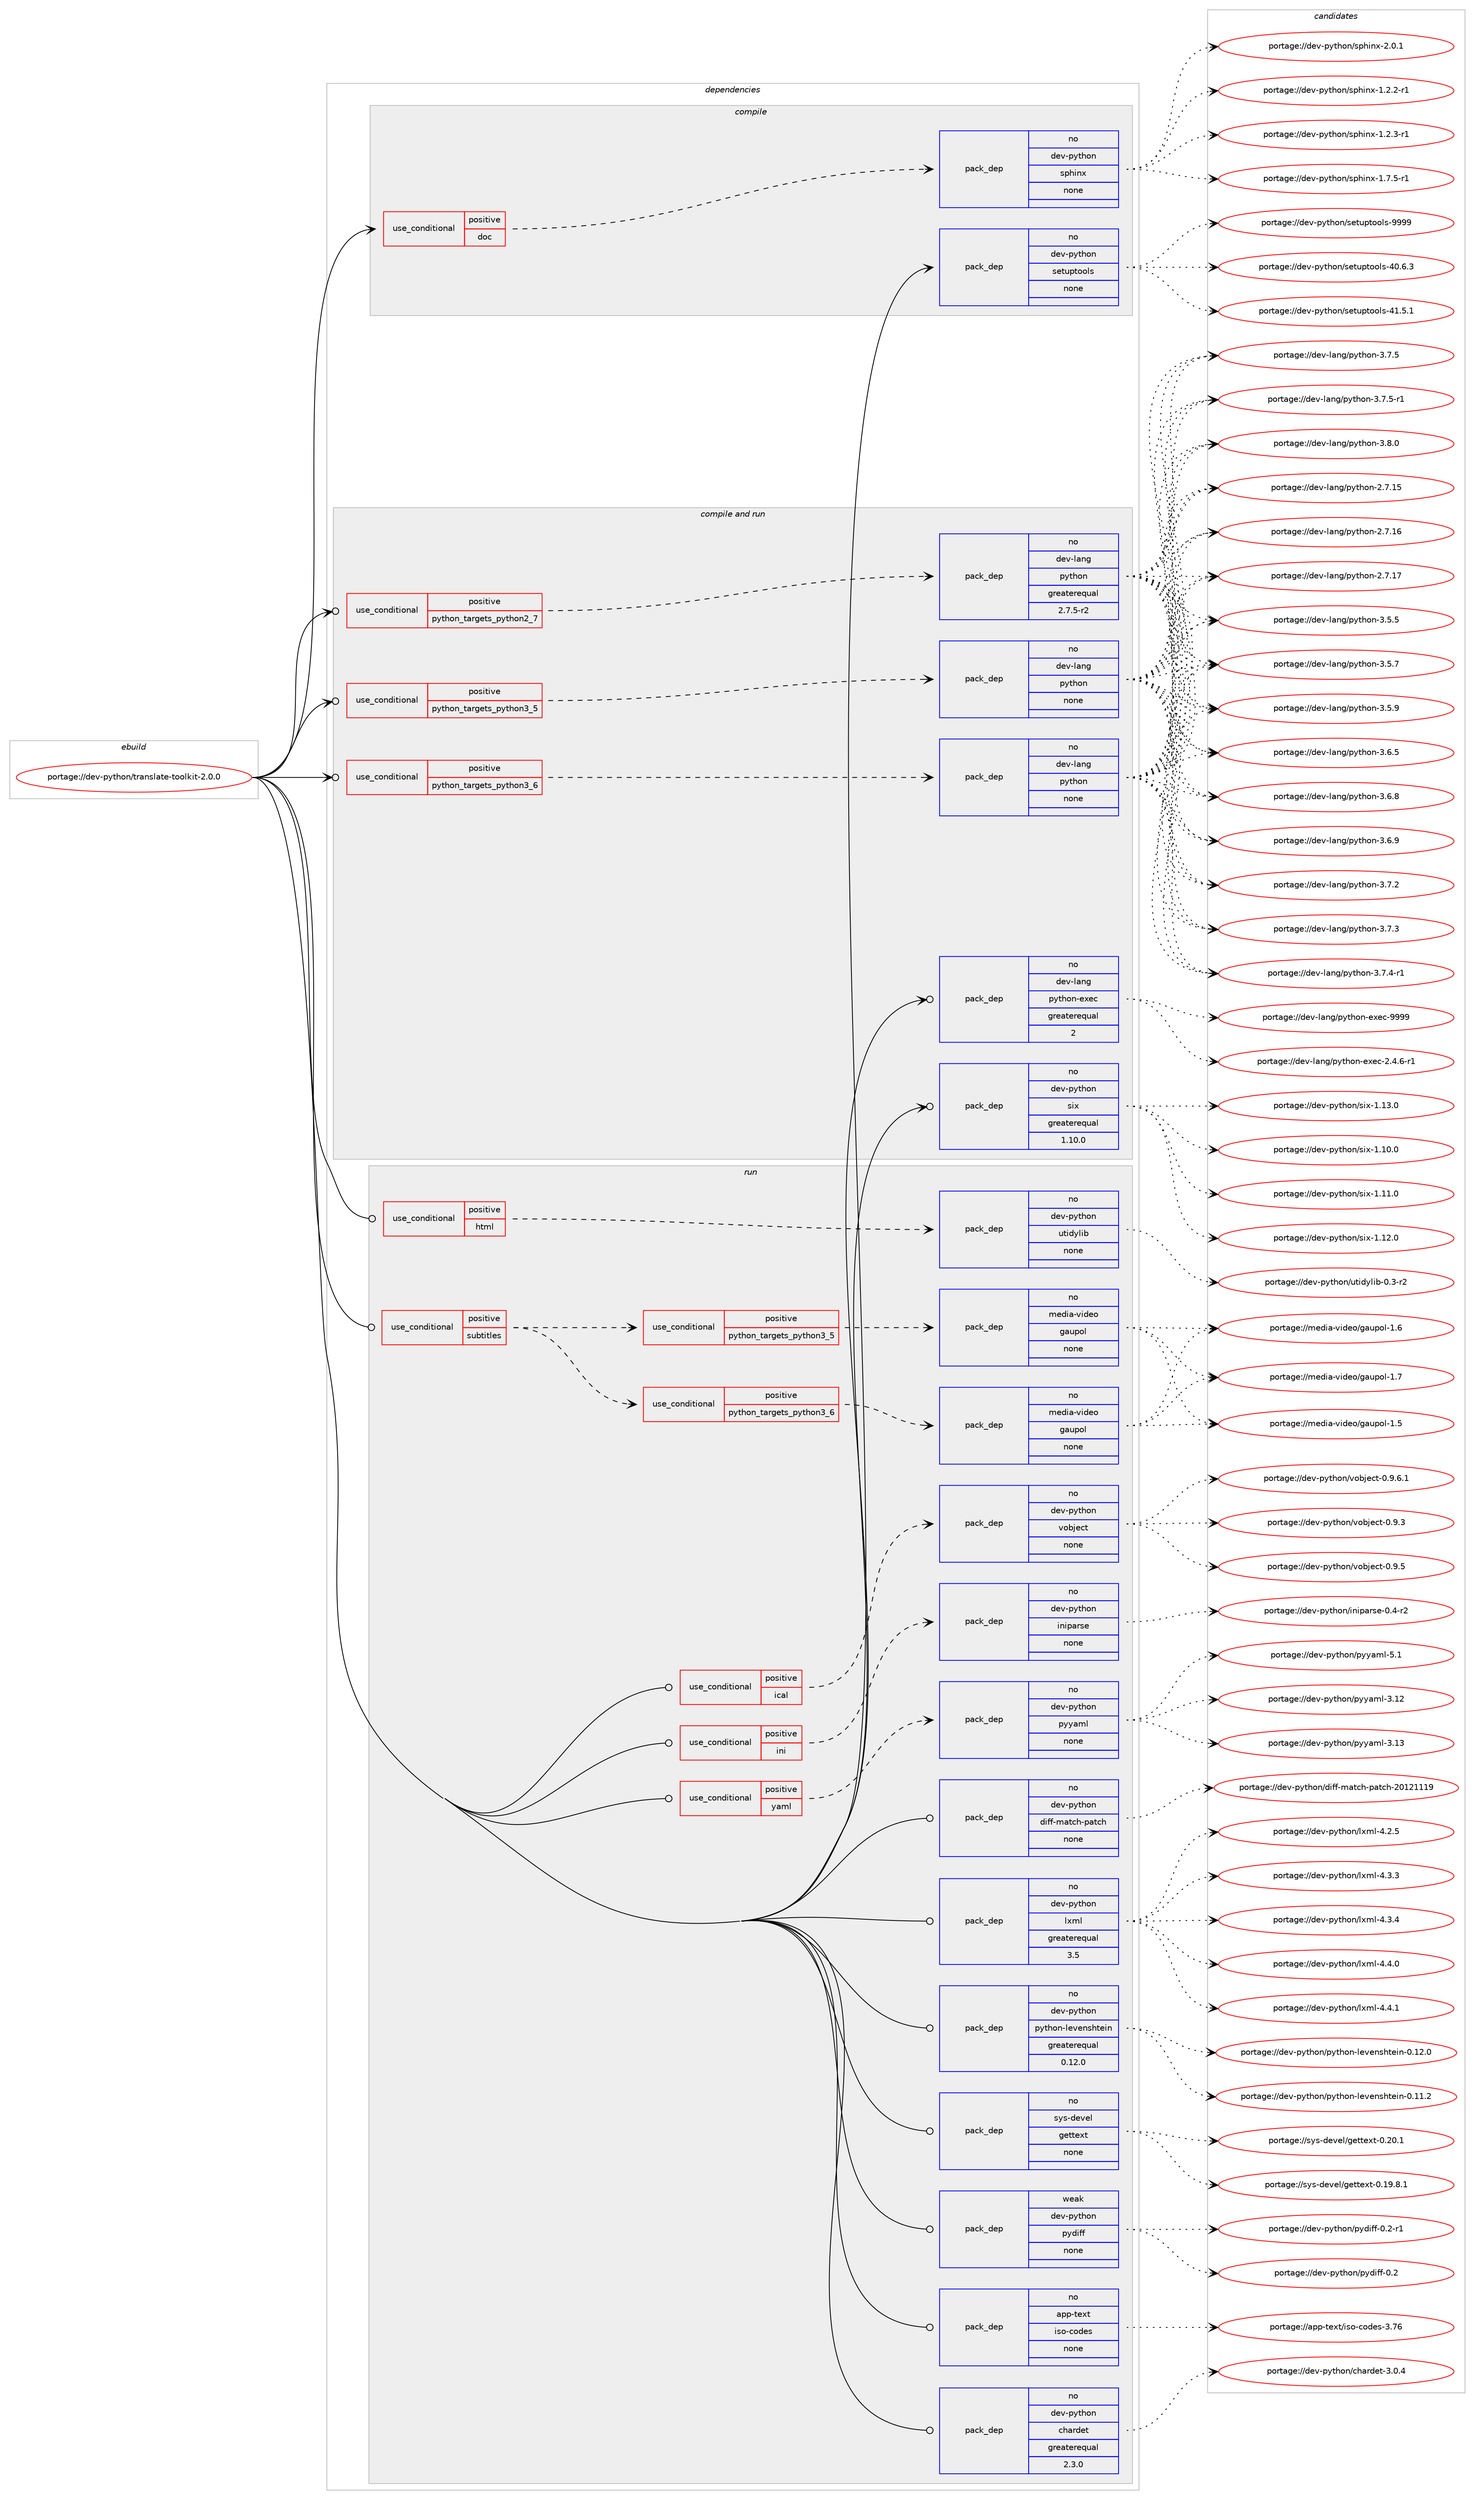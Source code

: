 digraph prolog {

# *************
# Graph options
# *************

newrank=true;
concentrate=true;
compound=true;
graph [rankdir=LR,fontname=Helvetica,fontsize=10,ranksep=1.5];#, ranksep=2.5, nodesep=0.2];
edge  [arrowhead=vee];
node  [fontname=Helvetica,fontsize=10];

# **********
# The ebuild
# **********

subgraph cluster_leftcol {
color=gray;
label=<<i>ebuild</i>>;
id [label="portage://dev-python/translate-toolkit-2.0.0", color=red, width=4, href="../dev-python/translate-toolkit-2.0.0.svg"];
}

# ****************
# The dependencies
# ****************

subgraph cluster_midcol {
color=gray;
label=<<i>dependencies</i>>;
subgraph cluster_compile {
fillcolor="#eeeeee";
style=filled;
label=<<i>compile</i>>;
subgraph cond39924 {
dependency176188 [label=<<TABLE BORDER="0" CELLBORDER="1" CELLSPACING="0" CELLPADDING="4"><TR><TD ROWSPAN="3" CELLPADDING="10">use_conditional</TD></TR><TR><TD>positive</TD></TR><TR><TD>doc</TD></TR></TABLE>>, shape=none, color=red];
subgraph pack132858 {
dependency176189 [label=<<TABLE BORDER="0" CELLBORDER="1" CELLSPACING="0" CELLPADDING="4" WIDTH="220"><TR><TD ROWSPAN="6" CELLPADDING="30">pack_dep</TD></TR><TR><TD WIDTH="110">no</TD></TR><TR><TD>dev-python</TD></TR><TR><TD>sphinx</TD></TR><TR><TD>none</TD></TR><TR><TD></TD></TR></TABLE>>, shape=none, color=blue];
}
dependency176188:e -> dependency176189:w [weight=20,style="dashed",arrowhead="vee"];
}
id:e -> dependency176188:w [weight=20,style="solid",arrowhead="vee"];
subgraph pack132859 {
dependency176190 [label=<<TABLE BORDER="0" CELLBORDER="1" CELLSPACING="0" CELLPADDING="4" WIDTH="220"><TR><TD ROWSPAN="6" CELLPADDING="30">pack_dep</TD></TR><TR><TD WIDTH="110">no</TD></TR><TR><TD>dev-python</TD></TR><TR><TD>setuptools</TD></TR><TR><TD>none</TD></TR><TR><TD></TD></TR></TABLE>>, shape=none, color=blue];
}
id:e -> dependency176190:w [weight=20,style="solid",arrowhead="vee"];
}
subgraph cluster_compileandrun {
fillcolor="#eeeeee";
style=filled;
label=<<i>compile and run</i>>;
subgraph cond39925 {
dependency176191 [label=<<TABLE BORDER="0" CELLBORDER="1" CELLSPACING="0" CELLPADDING="4"><TR><TD ROWSPAN="3" CELLPADDING="10">use_conditional</TD></TR><TR><TD>positive</TD></TR><TR><TD>python_targets_python2_7</TD></TR></TABLE>>, shape=none, color=red];
subgraph pack132860 {
dependency176192 [label=<<TABLE BORDER="0" CELLBORDER="1" CELLSPACING="0" CELLPADDING="4" WIDTH="220"><TR><TD ROWSPAN="6" CELLPADDING="30">pack_dep</TD></TR><TR><TD WIDTH="110">no</TD></TR><TR><TD>dev-lang</TD></TR><TR><TD>python</TD></TR><TR><TD>greaterequal</TD></TR><TR><TD>2.7.5-r2</TD></TR></TABLE>>, shape=none, color=blue];
}
dependency176191:e -> dependency176192:w [weight=20,style="dashed",arrowhead="vee"];
}
id:e -> dependency176191:w [weight=20,style="solid",arrowhead="odotvee"];
subgraph cond39926 {
dependency176193 [label=<<TABLE BORDER="0" CELLBORDER="1" CELLSPACING="0" CELLPADDING="4"><TR><TD ROWSPAN="3" CELLPADDING="10">use_conditional</TD></TR><TR><TD>positive</TD></TR><TR><TD>python_targets_python3_5</TD></TR></TABLE>>, shape=none, color=red];
subgraph pack132861 {
dependency176194 [label=<<TABLE BORDER="0" CELLBORDER="1" CELLSPACING="0" CELLPADDING="4" WIDTH="220"><TR><TD ROWSPAN="6" CELLPADDING="30">pack_dep</TD></TR><TR><TD WIDTH="110">no</TD></TR><TR><TD>dev-lang</TD></TR><TR><TD>python</TD></TR><TR><TD>none</TD></TR><TR><TD></TD></TR></TABLE>>, shape=none, color=blue];
}
dependency176193:e -> dependency176194:w [weight=20,style="dashed",arrowhead="vee"];
}
id:e -> dependency176193:w [weight=20,style="solid",arrowhead="odotvee"];
subgraph cond39927 {
dependency176195 [label=<<TABLE BORDER="0" CELLBORDER="1" CELLSPACING="0" CELLPADDING="4"><TR><TD ROWSPAN="3" CELLPADDING="10">use_conditional</TD></TR><TR><TD>positive</TD></TR><TR><TD>python_targets_python3_6</TD></TR></TABLE>>, shape=none, color=red];
subgraph pack132862 {
dependency176196 [label=<<TABLE BORDER="0" CELLBORDER="1" CELLSPACING="0" CELLPADDING="4" WIDTH="220"><TR><TD ROWSPAN="6" CELLPADDING="30">pack_dep</TD></TR><TR><TD WIDTH="110">no</TD></TR><TR><TD>dev-lang</TD></TR><TR><TD>python</TD></TR><TR><TD>none</TD></TR><TR><TD></TD></TR></TABLE>>, shape=none, color=blue];
}
dependency176195:e -> dependency176196:w [weight=20,style="dashed",arrowhead="vee"];
}
id:e -> dependency176195:w [weight=20,style="solid",arrowhead="odotvee"];
subgraph pack132863 {
dependency176197 [label=<<TABLE BORDER="0" CELLBORDER="1" CELLSPACING="0" CELLPADDING="4" WIDTH="220"><TR><TD ROWSPAN="6" CELLPADDING="30">pack_dep</TD></TR><TR><TD WIDTH="110">no</TD></TR><TR><TD>dev-lang</TD></TR><TR><TD>python-exec</TD></TR><TR><TD>greaterequal</TD></TR><TR><TD>2</TD></TR></TABLE>>, shape=none, color=blue];
}
id:e -> dependency176197:w [weight=20,style="solid",arrowhead="odotvee"];
subgraph pack132864 {
dependency176198 [label=<<TABLE BORDER="0" CELLBORDER="1" CELLSPACING="0" CELLPADDING="4" WIDTH="220"><TR><TD ROWSPAN="6" CELLPADDING="30">pack_dep</TD></TR><TR><TD WIDTH="110">no</TD></TR><TR><TD>dev-python</TD></TR><TR><TD>six</TD></TR><TR><TD>greaterequal</TD></TR><TR><TD>1.10.0</TD></TR></TABLE>>, shape=none, color=blue];
}
id:e -> dependency176198:w [weight=20,style="solid",arrowhead="odotvee"];
}
subgraph cluster_run {
fillcolor="#eeeeee";
style=filled;
label=<<i>run</i>>;
subgraph cond39928 {
dependency176199 [label=<<TABLE BORDER="0" CELLBORDER="1" CELLSPACING="0" CELLPADDING="4"><TR><TD ROWSPAN="3" CELLPADDING="10">use_conditional</TD></TR><TR><TD>positive</TD></TR><TR><TD>html</TD></TR></TABLE>>, shape=none, color=red];
subgraph pack132865 {
dependency176200 [label=<<TABLE BORDER="0" CELLBORDER="1" CELLSPACING="0" CELLPADDING="4" WIDTH="220"><TR><TD ROWSPAN="6" CELLPADDING="30">pack_dep</TD></TR><TR><TD WIDTH="110">no</TD></TR><TR><TD>dev-python</TD></TR><TR><TD>utidylib</TD></TR><TR><TD>none</TD></TR><TR><TD></TD></TR></TABLE>>, shape=none, color=blue];
}
dependency176199:e -> dependency176200:w [weight=20,style="dashed",arrowhead="vee"];
}
id:e -> dependency176199:w [weight=20,style="solid",arrowhead="odot"];
subgraph cond39929 {
dependency176201 [label=<<TABLE BORDER="0" CELLBORDER="1" CELLSPACING="0" CELLPADDING="4"><TR><TD ROWSPAN="3" CELLPADDING="10">use_conditional</TD></TR><TR><TD>positive</TD></TR><TR><TD>ical</TD></TR></TABLE>>, shape=none, color=red];
subgraph pack132866 {
dependency176202 [label=<<TABLE BORDER="0" CELLBORDER="1" CELLSPACING="0" CELLPADDING="4" WIDTH="220"><TR><TD ROWSPAN="6" CELLPADDING="30">pack_dep</TD></TR><TR><TD WIDTH="110">no</TD></TR><TR><TD>dev-python</TD></TR><TR><TD>vobject</TD></TR><TR><TD>none</TD></TR><TR><TD></TD></TR></TABLE>>, shape=none, color=blue];
}
dependency176201:e -> dependency176202:w [weight=20,style="dashed",arrowhead="vee"];
}
id:e -> dependency176201:w [weight=20,style="solid",arrowhead="odot"];
subgraph cond39930 {
dependency176203 [label=<<TABLE BORDER="0" CELLBORDER="1" CELLSPACING="0" CELLPADDING="4"><TR><TD ROWSPAN="3" CELLPADDING="10">use_conditional</TD></TR><TR><TD>positive</TD></TR><TR><TD>ini</TD></TR></TABLE>>, shape=none, color=red];
subgraph pack132867 {
dependency176204 [label=<<TABLE BORDER="0" CELLBORDER="1" CELLSPACING="0" CELLPADDING="4" WIDTH="220"><TR><TD ROWSPAN="6" CELLPADDING="30">pack_dep</TD></TR><TR><TD WIDTH="110">no</TD></TR><TR><TD>dev-python</TD></TR><TR><TD>iniparse</TD></TR><TR><TD>none</TD></TR><TR><TD></TD></TR></TABLE>>, shape=none, color=blue];
}
dependency176203:e -> dependency176204:w [weight=20,style="dashed",arrowhead="vee"];
}
id:e -> dependency176203:w [weight=20,style="solid",arrowhead="odot"];
subgraph cond39931 {
dependency176205 [label=<<TABLE BORDER="0" CELLBORDER="1" CELLSPACING="0" CELLPADDING="4"><TR><TD ROWSPAN="3" CELLPADDING="10">use_conditional</TD></TR><TR><TD>positive</TD></TR><TR><TD>subtitles</TD></TR></TABLE>>, shape=none, color=red];
subgraph cond39932 {
dependency176206 [label=<<TABLE BORDER="0" CELLBORDER="1" CELLSPACING="0" CELLPADDING="4"><TR><TD ROWSPAN="3" CELLPADDING="10">use_conditional</TD></TR><TR><TD>positive</TD></TR><TR><TD>python_targets_python3_5</TD></TR></TABLE>>, shape=none, color=red];
subgraph pack132868 {
dependency176207 [label=<<TABLE BORDER="0" CELLBORDER="1" CELLSPACING="0" CELLPADDING="4" WIDTH="220"><TR><TD ROWSPAN="6" CELLPADDING="30">pack_dep</TD></TR><TR><TD WIDTH="110">no</TD></TR><TR><TD>media-video</TD></TR><TR><TD>gaupol</TD></TR><TR><TD>none</TD></TR><TR><TD></TD></TR></TABLE>>, shape=none, color=blue];
}
dependency176206:e -> dependency176207:w [weight=20,style="dashed",arrowhead="vee"];
}
dependency176205:e -> dependency176206:w [weight=20,style="dashed",arrowhead="vee"];
subgraph cond39933 {
dependency176208 [label=<<TABLE BORDER="0" CELLBORDER="1" CELLSPACING="0" CELLPADDING="4"><TR><TD ROWSPAN="3" CELLPADDING="10">use_conditional</TD></TR><TR><TD>positive</TD></TR><TR><TD>python_targets_python3_6</TD></TR></TABLE>>, shape=none, color=red];
subgraph pack132869 {
dependency176209 [label=<<TABLE BORDER="0" CELLBORDER="1" CELLSPACING="0" CELLPADDING="4" WIDTH="220"><TR><TD ROWSPAN="6" CELLPADDING="30">pack_dep</TD></TR><TR><TD WIDTH="110">no</TD></TR><TR><TD>media-video</TD></TR><TR><TD>gaupol</TD></TR><TR><TD>none</TD></TR><TR><TD></TD></TR></TABLE>>, shape=none, color=blue];
}
dependency176208:e -> dependency176209:w [weight=20,style="dashed",arrowhead="vee"];
}
dependency176205:e -> dependency176208:w [weight=20,style="dashed",arrowhead="vee"];
}
id:e -> dependency176205:w [weight=20,style="solid",arrowhead="odot"];
subgraph cond39934 {
dependency176210 [label=<<TABLE BORDER="0" CELLBORDER="1" CELLSPACING="0" CELLPADDING="4"><TR><TD ROWSPAN="3" CELLPADDING="10">use_conditional</TD></TR><TR><TD>positive</TD></TR><TR><TD>yaml</TD></TR></TABLE>>, shape=none, color=red];
subgraph pack132870 {
dependency176211 [label=<<TABLE BORDER="0" CELLBORDER="1" CELLSPACING="0" CELLPADDING="4" WIDTH="220"><TR><TD ROWSPAN="6" CELLPADDING="30">pack_dep</TD></TR><TR><TD WIDTH="110">no</TD></TR><TR><TD>dev-python</TD></TR><TR><TD>pyyaml</TD></TR><TR><TD>none</TD></TR><TR><TD></TD></TR></TABLE>>, shape=none, color=blue];
}
dependency176210:e -> dependency176211:w [weight=20,style="dashed",arrowhead="vee"];
}
id:e -> dependency176210:w [weight=20,style="solid",arrowhead="odot"];
subgraph pack132871 {
dependency176212 [label=<<TABLE BORDER="0" CELLBORDER="1" CELLSPACING="0" CELLPADDING="4" WIDTH="220"><TR><TD ROWSPAN="6" CELLPADDING="30">pack_dep</TD></TR><TR><TD WIDTH="110">no</TD></TR><TR><TD>app-text</TD></TR><TR><TD>iso-codes</TD></TR><TR><TD>none</TD></TR><TR><TD></TD></TR></TABLE>>, shape=none, color=blue];
}
id:e -> dependency176212:w [weight=20,style="solid",arrowhead="odot"];
subgraph pack132872 {
dependency176213 [label=<<TABLE BORDER="0" CELLBORDER="1" CELLSPACING="0" CELLPADDING="4" WIDTH="220"><TR><TD ROWSPAN="6" CELLPADDING="30">pack_dep</TD></TR><TR><TD WIDTH="110">no</TD></TR><TR><TD>dev-python</TD></TR><TR><TD>chardet</TD></TR><TR><TD>greaterequal</TD></TR><TR><TD>2.3.0</TD></TR></TABLE>>, shape=none, color=blue];
}
id:e -> dependency176213:w [weight=20,style="solid",arrowhead="odot"];
subgraph pack132873 {
dependency176214 [label=<<TABLE BORDER="0" CELLBORDER="1" CELLSPACING="0" CELLPADDING="4" WIDTH="220"><TR><TD ROWSPAN="6" CELLPADDING="30">pack_dep</TD></TR><TR><TD WIDTH="110">no</TD></TR><TR><TD>dev-python</TD></TR><TR><TD>diff-match-patch</TD></TR><TR><TD>none</TD></TR><TR><TD></TD></TR></TABLE>>, shape=none, color=blue];
}
id:e -> dependency176214:w [weight=20,style="solid",arrowhead="odot"];
subgraph pack132874 {
dependency176215 [label=<<TABLE BORDER="0" CELLBORDER="1" CELLSPACING="0" CELLPADDING="4" WIDTH="220"><TR><TD ROWSPAN="6" CELLPADDING="30">pack_dep</TD></TR><TR><TD WIDTH="110">no</TD></TR><TR><TD>dev-python</TD></TR><TR><TD>lxml</TD></TR><TR><TD>greaterequal</TD></TR><TR><TD>3.5</TD></TR></TABLE>>, shape=none, color=blue];
}
id:e -> dependency176215:w [weight=20,style="solid",arrowhead="odot"];
subgraph pack132875 {
dependency176216 [label=<<TABLE BORDER="0" CELLBORDER="1" CELLSPACING="0" CELLPADDING="4" WIDTH="220"><TR><TD ROWSPAN="6" CELLPADDING="30">pack_dep</TD></TR><TR><TD WIDTH="110">no</TD></TR><TR><TD>dev-python</TD></TR><TR><TD>python-levenshtein</TD></TR><TR><TD>greaterequal</TD></TR><TR><TD>0.12.0</TD></TR></TABLE>>, shape=none, color=blue];
}
id:e -> dependency176216:w [weight=20,style="solid",arrowhead="odot"];
subgraph pack132876 {
dependency176217 [label=<<TABLE BORDER="0" CELLBORDER="1" CELLSPACING="0" CELLPADDING="4" WIDTH="220"><TR><TD ROWSPAN="6" CELLPADDING="30">pack_dep</TD></TR><TR><TD WIDTH="110">no</TD></TR><TR><TD>sys-devel</TD></TR><TR><TD>gettext</TD></TR><TR><TD>none</TD></TR><TR><TD></TD></TR></TABLE>>, shape=none, color=blue];
}
id:e -> dependency176217:w [weight=20,style="solid",arrowhead="odot"];
subgraph pack132877 {
dependency176218 [label=<<TABLE BORDER="0" CELLBORDER="1" CELLSPACING="0" CELLPADDING="4" WIDTH="220"><TR><TD ROWSPAN="6" CELLPADDING="30">pack_dep</TD></TR><TR><TD WIDTH="110">weak</TD></TR><TR><TD>dev-python</TD></TR><TR><TD>pydiff</TD></TR><TR><TD>none</TD></TR><TR><TD></TD></TR></TABLE>>, shape=none, color=blue];
}
id:e -> dependency176218:w [weight=20,style="solid",arrowhead="odot"];
}
}

# **************
# The candidates
# **************

subgraph cluster_choices {
rank=same;
color=gray;
label=<<i>candidates</i>>;

subgraph choice132858 {
color=black;
nodesep=1;
choiceportage10010111845112121116104111110471151121041051101204549465046504511449 [label="portage://dev-python/sphinx-1.2.2-r1", color=red, width=4,href="../dev-python/sphinx-1.2.2-r1.svg"];
choiceportage10010111845112121116104111110471151121041051101204549465046514511449 [label="portage://dev-python/sphinx-1.2.3-r1", color=red, width=4,href="../dev-python/sphinx-1.2.3-r1.svg"];
choiceportage10010111845112121116104111110471151121041051101204549465546534511449 [label="portage://dev-python/sphinx-1.7.5-r1", color=red, width=4,href="../dev-python/sphinx-1.7.5-r1.svg"];
choiceportage1001011184511212111610411111047115112104105110120455046484649 [label="portage://dev-python/sphinx-2.0.1", color=red, width=4,href="../dev-python/sphinx-2.0.1.svg"];
dependency176189:e -> choiceportage10010111845112121116104111110471151121041051101204549465046504511449:w [style=dotted,weight="100"];
dependency176189:e -> choiceportage10010111845112121116104111110471151121041051101204549465046514511449:w [style=dotted,weight="100"];
dependency176189:e -> choiceportage10010111845112121116104111110471151121041051101204549465546534511449:w [style=dotted,weight="100"];
dependency176189:e -> choiceportage1001011184511212111610411111047115112104105110120455046484649:w [style=dotted,weight="100"];
}
subgraph choice132859 {
color=black;
nodesep=1;
choiceportage100101118451121211161041111104711510111611711211611111110811545524846544651 [label="portage://dev-python/setuptools-40.6.3", color=red, width=4,href="../dev-python/setuptools-40.6.3.svg"];
choiceportage100101118451121211161041111104711510111611711211611111110811545524946534649 [label="portage://dev-python/setuptools-41.5.1", color=red, width=4,href="../dev-python/setuptools-41.5.1.svg"];
choiceportage10010111845112121116104111110471151011161171121161111111081154557575757 [label="portage://dev-python/setuptools-9999", color=red, width=4,href="../dev-python/setuptools-9999.svg"];
dependency176190:e -> choiceportage100101118451121211161041111104711510111611711211611111110811545524846544651:w [style=dotted,weight="100"];
dependency176190:e -> choiceportage100101118451121211161041111104711510111611711211611111110811545524946534649:w [style=dotted,weight="100"];
dependency176190:e -> choiceportage10010111845112121116104111110471151011161171121161111111081154557575757:w [style=dotted,weight="100"];
}
subgraph choice132860 {
color=black;
nodesep=1;
choiceportage10010111845108971101034711212111610411111045504655464953 [label="portage://dev-lang/python-2.7.15", color=red, width=4,href="../dev-lang/python-2.7.15.svg"];
choiceportage10010111845108971101034711212111610411111045504655464954 [label="portage://dev-lang/python-2.7.16", color=red, width=4,href="../dev-lang/python-2.7.16.svg"];
choiceportage10010111845108971101034711212111610411111045504655464955 [label="portage://dev-lang/python-2.7.17", color=red, width=4,href="../dev-lang/python-2.7.17.svg"];
choiceportage100101118451089711010347112121116104111110455146534653 [label="portage://dev-lang/python-3.5.5", color=red, width=4,href="../dev-lang/python-3.5.5.svg"];
choiceportage100101118451089711010347112121116104111110455146534655 [label="portage://dev-lang/python-3.5.7", color=red, width=4,href="../dev-lang/python-3.5.7.svg"];
choiceportage100101118451089711010347112121116104111110455146534657 [label="portage://dev-lang/python-3.5.9", color=red, width=4,href="../dev-lang/python-3.5.9.svg"];
choiceportage100101118451089711010347112121116104111110455146544653 [label="portage://dev-lang/python-3.6.5", color=red, width=4,href="../dev-lang/python-3.6.5.svg"];
choiceportage100101118451089711010347112121116104111110455146544656 [label="portage://dev-lang/python-3.6.8", color=red, width=4,href="../dev-lang/python-3.6.8.svg"];
choiceportage100101118451089711010347112121116104111110455146544657 [label="portage://dev-lang/python-3.6.9", color=red, width=4,href="../dev-lang/python-3.6.9.svg"];
choiceportage100101118451089711010347112121116104111110455146554650 [label="portage://dev-lang/python-3.7.2", color=red, width=4,href="../dev-lang/python-3.7.2.svg"];
choiceportage100101118451089711010347112121116104111110455146554651 [label="portage://dev-lang/python-3.7.3", color=red, width=4,href="../dev-lang/python-3.7.3.svg"];
choiceportage1001011184510897110103471121211161041111104551465546524511449 [label="portage://dev-lang/python-3.7.4-r1", color=red, width=4,href="../dev-lang/python-3.7.4-r1.svg"];
choiceportage100101118451089711010347112121116104111110455146554653 [label="portage://dev-lang/python-3.7.5", color=red, width=4,href="../dev-lang/python-3.7.5.svg"];
choiceportage1001011184510897110103471121211161041111104551465546534511449 [label="portage://dev-lang/python-3.7.5-r1", color=red, width=4,href="../dev-lang/python-3.7.5-r1.svg"];
choiceportage100101118451089711010347112121116104111110455146564648 [label="portage://dev-lang/python-3.8.0", color=red, width=4,href="../dev-lang/python-3.8.0.svg"];
dependency176192:e -> choiceportage10010111845108971101034711212111610411111045504655464953:w [style=dotted,weight="100"];
dependency176192:e -> choiceportage10010111845108971101034711212111610411111045504655464954:w [style=dotted,weight="100"];
dependency176192:e -> choiceportage10010111845108971101034711212111610411111045504655464955:w [style=dotted,weight="100"];
dependency176192:e -> choiceportage100101118451089711010347112121116104111110455146534653:w [style=dotted,weight="100"];
dependency176192:e -> choiceportage100101118451089711010347112121116104111110455146534655:w [style=dotted,weight="100"];
dependency176192:e -> choiceportage100101118451089711010347112121116104111110455146534657:w [style=dotted,weight="100"];
dependency176192:e -> choiceportage100101118451089711010347112121116104111110455146544653:w [style=dotted,weight="100"];
dependency176192:e -> choiceportage100101118451089711010347112121116104111110455146544656:w [style=dotted,weight="100"];
dependency176192:e -> choiceportage100101118451089711010347112121116104111110455146544657:w [style=dotted,weight="100"];
dependency176192:e -> choiceportage100101118451089711010347112121116104111110455146554650:w [style=dotted,weight="100"];
dependency176192:e -> choiceportage100101118451089711010347112121116104111110455146554651:w [style=dotted,weight="100"];
dependency176192:e -> choiceportage1001011184510897110103471121211161041111104551465546524511449:w [style=dotted,weight="100"];
dependency176192:e -> choiceportage100101118451089711010347112121116104111110455146554653:w [style=dotted,weight="100"];
dependency176192:e -> choiceportage1001011184510897110103471121211161041111104551465546534511449:w [style=dotted,weight="100"];
dependency176192:e -> choiceportage100101118451089711010347112121116104111110455146564648:w [style=dotted,weight="100"];
}
subgraph choice132861 {
color=black;
nodesep=1;
choiceportage10010111845108971101034711212111610411111045504655464953 [label="portage://dev-lang/python-2.7.15", color=red, width=4,href="../dev-lang/python-2.7.15.svg"];
choiceportage10010111845108971101034711212111610411111045504655464954 [label="portage://dev-lang/python-2.7.16", color=red, width=4,href="../dev-lang/python-2.7.16.svg"];
choiceportage10010111845108971101034711212111610411111045504655464955 [label="portage://dev-lang/python-2.7.17", color=red, width=4,href="../dev-lang/python-2.7.17.svg"];
choiceportage100101118451089711010347112121116104111110455146534653 [label="portage://dev-lang/python-3.5.5", color=red, width=4,href="../dev-lang/python-3.5.5.svg"];
choiceportage100101118451089711010347112121116104111110455146534655 [label="portage://dev-lang/python-3.5.7", color=red, width=4,href="../dev-lang/python-3.5.7.svg"];
choiceportage100101118451089711010347112121116104111110455146534657 [label="portage://dev-lang/python-3.5.9", color=red, width=4,href="../dev-lang/python-3.5.9.svg"];
choiceportage100101118451089711010347112121116104111110455146544653 [label="portage://dev-lang/python-3.6.5", color=red, width=4,href="../dev-lang/python-3.6.5.svg"];
choiceportage100101118451089711010347112121116104111110455146544656 [label="portage://dev-lang/python-3.6.8", color=red, width=4,href="../dev-lang/python-3.6.8.svg"];
choiceportage100101118451089711010347112121116104111110455146544657 [label="portage://dev-lang/python-3.6.9", color=red, width=4,href="../dev-lang/python-3.6.9.svg"];
choiceportage100101118451089711010347112121116104111110455146554650 [label="portage://dev-lang/python-3.7.2", color=red, width=4,href="../dev-lang/python-3.7.2.svg"];
choiceportage100101118451089711010347112121116104111110455146554651 [label="portage://dev-lang/python-3.7.3", color=red, width=4,href="../dev-lang/python-3.7.3.svg"];
choiceportage1001011184510897110103471121211161041111104551465546524511449 [label="portage://dev-lang/python-3.7.4-r1", color=red, width=4,href="../dev-lang/python-3.7.4-r1.svg"];
choiceportage100101118451089711010347112121116104111110455146554653 [label="portage://dev-lang/python-3.7.5", color=red, width=4,href="../dev-lang/python-3.7.5.svg"];
choiceportage1001011184510897110103471121211161041111104551465546534511449 [label="portage://dev-lang/python-3.7.5-r1", color=red, width=4,href="../dev-lang/python-3.7.5-r1.svg"];
choiceportage100101118451089711010347112121116104111110455146564648 [label="portage://dev-lang/python-3.8.0", color=red, width=4,href="../dev-lang/python-3.8.0.svg"];
dependency176194:e -> choiceportage10010111845108971101034711212111610411111045504655464953:w [style=dotted,weight="100"];
dependency176194:e -> choiceportage10010111845108971101034711212111610411111045504655464954:w [style=dotted,weight="100"];
dependency176194:e -> choiceportage10010111845108971101034711212111610411111045504655464955:w [style=dotted,weight="100"];
dependency176194:e -> choiceportage100101118451089711010347112121116104111110455146534653:w [style=dotted,weight="100"];
dependency176194:e -> choiceportage100101118451089711010347112121116104111110455146534655:w [style=dotted,weight="100"];
dependency176194:e -> choiceportage100101118451089711010347112121116104111110455146534657:w [style=dotted,weight="100"];
dependency176194:e -> choiceportage100101118451089711010347112121116104111110455146544653:w [style=dotted,weight="100"];
dependency176194:e -> choiceportage100101118451089711010347112121116104111110455146544656:w [style=dotted,weight="100"];
dependency176194:e -> choiceportage100101118451089711010347112121116104111110455146544657:w [style=dotted,weight="100"];
dependency176194:e -> choiceportage100101118451089711010347112121116104111110455146554650:w [style=dotted,weight="100"];
dependency176194:e -> choiceportage100101118451089711010347112121116104111110455146554651:w [style=dotted,weight="100"];
dependency176194:e -> choiceportage1001011184510897110103471121211161041111104551465546524511449:w [style=dotted,weight="100"];
dependency176194:e -> choiceportage100101118451089711010347112121116104111110455146554653:w [style=dotted,weight="100"];
dependency176194:e -> choiceportage1001011184510897110103471121211161041111104551465546534511449:w [style=dotted,weight="100"];
dependency176194:e -> choiceportage100101118451089711010347112121116104111110455146564648:w [style=dotted,weight="100"];
}
subgraph choice132862 {
color=black;
nodesep=1;
choiceportage10010111845108971101034711212111610411111045504655464953 [label="portage://dev-lang/python-2.7.15", color=red, width=4,href="../dev-lang/python-2.7.15.svg"];
choiceportage10010111845108971101034711212111610411111045504655464954 [label="portage://dev-lang/python-2.7.16", color=red, width=4,href="../dev-lang/python-2.7.16.svg"];
choiceportage10010111845108971101034711212111610411111045504655464955 [label="portage://dev-lang/python-2.7.17", color=red, width=4,href="../dev-lang/python-2.7.17.svg"];
choiceportage100101118451089711010347112121116104111110455146534653 [label="portage://dev-lang/python-3.5.5", color=red, width=4,href="../dev-lang/python-3.5.5.svg"];
choiceportage100101118451089711010347112121116104111110455146534655 [label="portage://dev-lang/python-3.5.7", color=red, width=4,href="../dev-lang/python-3.5.7.svg"];
choiceportage100101118451089711010347112121116104111110455146534657 [label="portage://dev-lang/python-3.5.9", color=red, width=4,href="../dev-lang/python-3.5.9.svg"];
choiceportage100101118451089711010347112121116104111110455146544653 [label="portage://dev-lang/python-3.6.5", color=red, width=4,href="../dev-lang/python-3.6.5.svg"];
choiceportage100101118451089711010347112121116104111110455146544656 [label="portage://dev-lang/python-3.6.8", color=red, width=4,href="../dev-lang/python-3.6.8.svg"];
choiceportage100101118451089711010347112121116104111110455146544657 [label="portage://dev-lang/python-3.6.9", color=red, width=4,href="../dev-lang/python-3.6.9.svg"];
choiceportage100101118451089711010347112121116104111110455146554650 [label="portage://dev-lang/python-3.7.2", color=red, width=4,href="../dev-lang/python-3.7.2.svg"];
choiceportage100101118451089711010347112121116104111110455146554651 [label="portage://dev-lang/python-3.7.3", color=red, width=4,href="../dev-lang/python-3.7.3.svg"];
choiceportage1001011184510897110103471121211161041111104551465546524511449 [label="portage://dev-lang/python-3.7.4-r1", color=red, width=4,href="../dev-lang/python-3.7.4-r1.svg"];
choiceportage100101118451089711010347112121116104111110455146554653 [label="portage://dev-lang/python-3.7.5", color=red, width=4,href="../dev-lang/python-3.7.5.svg"];
choiceportage1001011184510897110103471121211161041111104551465546534511449 [label="portage://dev-lang/python-3.7.5-r1", color=red, width=4,href="../dev-lang/python-3.7.5-r1.svg"];
choiceportage100101118451089711010347112121116104111110455146564648 [label="portage://dev-lang/python-3.8.0", color=red, width=4,href="../dev-lang/python-3.8.0.svg"];
dependency176196:e -> choiceportage10010111845108971101034711212111610411111045504655464953:w [style=dotted,weight="100"];
dependency176196:e -> choiceportage10010111845108971101034711212111610411111045504655464954:w [style=dotted,weight="100"];
dependency176196:e -> choiceportage10010111845108971101034711212111610411111045504655464955:w [style=dotted,weight="100"];
dependency176196:e -> choiceportage100101118451089711010347112121116104111110455146534653:w [style=dotted,weight="100"];
dependency176196:e -> choiceportage100101118451089711010347112121116104111110455146534655:w [style=dotted,weight="100"];
dependency176196:e -> choiceportage100101118451089711010347112121116104111110455146534657:w [style=dotted,weight="100"];
dependency176196:e -> choiceportage100101118451089711010347112121116104111110455146544653:w [style=dotted,weight="100"];
dependency176196:e -> choiceportage100101118451089711010347112121116104111110455146544656:w [style=dotted,weight="100"];
dependency176196:e -> choiceportage100101118451089711010347112121116104111110455146544657:w [style=dotted,weight="100"];
dependency176196:e -> choiceportage100101118451089711010347112121116104111110455146554650:w [style=dotted,weight="100"];
dependency176196:e -> choiceportage100101118451089711010347112121116104111110455146554651:w [style=dotted,weight="100"];
dependency176196:e -> choiceportage1001011184510897110103471121211161041111104551465546524511449:w [style=dotted,weight="100"];
dependency176196:e -> choiceportage100101118451089711010347112121116104111110455146554653:w [style=dotted,weight="100"];
dependency176196:e -> choiceportage1001011184510897110103471121211161041111104551465546534511449:w [style=dotted,weight="100"];
dependency176196:e -> choiceportage100101118451089711010347112121116104111110455146564648:w [style=dotted,weight="100"];
}
subgraph choice132863 {
color=black;
nodesep=1;
choiceportage10010111845108971101034711212111610411111045101120101994550465246544511449 [label="portage://dev-lang/python-exec-2.4.6-r1", color=red, width=4,href="../dev-lang/python-exec-2.4.6-r1.svg"];
choiceportage10010111845108971101034711212111610411111045101120101994557575757 [label="portage://dev-lang/python-exec-9999", color=red, width=4,href="../dev-lang/python-exec-9999.svg"];
dependency176197:e -> choiceportage10010111845108971101034711212111610411111045101120101994550465246544511449:w [style=dotted,weight="100"];
dependency176197:e -> choiceportage10010111845108971101034711212111610411111045101120101994557575757:w [style=dotted,weight="100"];
}
subgraph choice132864 {
color=black;
nodesep=1;
choiceportage100101118451121211161041111104711510512045494649484648 [label="portage://dev-python/six-1.10.0", color=red, width=4,href="../dev-python/six-1.10.0.svg"];
choiceportage100101118451121211161041111104711510512045494649494648 [label="portage://dev-python/six-1.11.0", color=red, width=4,href="../dev-python/six-1.11.0.svg"];
choiceportage100101118451121211161041111104711510512045494649504648 [label="portage://dev-python/six-1.12.0", color=red, width=4,href="../dev-python/six-1.12.0.svg"];
choiceportage100101118451121211161041111104711510512045494649514648 [label="portage://dev-python/six-1.13.0", color=red, width=4,href="../dev-python/six-1.13.0.svg"];
dependency176198:e -> choiceportage100101118451121211161041111104711510512045494649484648:w [style=dotted,weight="100"];
dependency176198:e -> choiceportage100101118451121211161041111104711510512045494649494648:w [style=dotted,weight="100"];
dependency176198:e -> choiceportage100101118451121211161041111104711510512045494649504648:w [style=dotted,weight="100"];
dependency176198:e -> choiceportage100101118451121211161041111104711510512045494649514648:w [style=dotted,weight="100"];
}
subgraph choice132865 {
color=black;
nodesep=1;
choiceportage100101118451121211161041111104711711610510012110810598454846514511450 [label="portage://dev-python/utidylib-0.3-r2", color=red, width=4,href="../dev-python/utidylib-0.3-r2.svg"];
dependency176200:e -> choiceportage100101118451121211161041111104711711610510012110810598454846514511450:w [style=dotted,weight="100"];
}
subgraph choice132866 {
color=black;
nodesep=1;
choiceportage10010111845112121116104111110471181119810610199116454846574651 [label="portage://dev-python/vobject-0.9.3", color=red, width=4,href="../dev-python/vobject-0.9.3.svg"];
choiceportage10010111845112121116104111110471181119810610199116454846574653 [label="portage://dev-python/vobject-0.9.5", color=red, width=4,href="../dev-python/vobject-0.9.5.svg"];
choiceportage100101118451121211161041111104711811198106101991164548465746544649 [label="portage://dev-python/vobject-0.9.6.1", color=red, width=4,href="../dev-python/vobject-0.9.6.1.svg"];
dependency176202:e -> choiceportage10010111845112121116104111110471181119810610199116454846574651:w [style=dotted,weight="100"];
dependency176202:e -> choiceportage10010111845112121116104111110471181119810610199116454846574653:w [style=dotted,weight="100"];
dependency176202:e -> choiceportage100101118451121211161041111104711811198106101991164548465746544649:w [style=dotted,weight="100"];
}
subgraph choice132867 {
color=black;
nodesep=1;
choiceportage100101118451121211161041111104710511010511297114115101454846524511450 [label="portage://dev-python/iniparse-0.4-r2", color=red, width=4,href="../dev-python/iniparse-0.4-r2.svg"];
dependency176204:e -> choiceportage100101118451121211161041111104710511010511297114115101454846524511450:w [style=dotted,weight="100"];
}
subgraph choice132868 {
color=black;
nodesep=1;
choiceportage1091011001059745118105100101111471039711711211110845494653 [label="portage://media-video/gaupol-1.5", color=red, width=4,href="../media-video/gaupol-1.5.svg"];
choiceportage1091011001059745118105100101111471039711711211110845494654 [label="portage://media-video/gaupol-1.6", color=red, width=4,href="../media-video/gaupol-1.6.svg"];
choiceportage1091011001059745118105100101111471039711711211110845494655 [label="portage://media-video/gaupol-1.7", color=red, width=4,href="../media-video/gaupol-1.7.svg"];
dependency176207:e -> choiceportage1091011001059745118105100101111471039711711211110845494653:w [style=dotted,weight="100"];
dependency176207:e -> choiceportage1091011001059745118105100101111471039711711211110845494654:w [style=dotted,weight="100"];
dependency176207:e -> choiceportage1091011001059745118105100101111471039711711211110845494655:w [style=dotted,weight="100"];
}
subgraph choice132869 {
color=black;
nodesep=1;
choiceportage1091011001059745118105100101111471039711711211110845494653 [label="portage://media-video/gaupol-1.5", color=red, width=4,href="../media-video/gaupol-1.5.svg"];
choiceportage1091011001059745118105100101111471039711711211110845494654 [label="portage://media-video/gaupol-1.6", color=red, width=4,href="../media-video/gaupol-1.6.svg"];
choiceportage1091011001059745118105100101111471039711711211110845494655 [label="portage://media-video/gaupol-1.7", color=red, width=4,href="../media-video/gaupol-1.7.svg"];
dependency176209:e -> choiceportage1091011001059745118105100101111471039711711211110845494653:w [style=dotted,weight="100"];
dependency176209:e -> choiceportage1091011001059745118105100101111471039711711211110845494654:w [style=dotted,weight="100"];
dependency176209:e -> choiceportage1091011001059745118105100101111471039711711211110845494655:w [style=dotted,weight="100"];
}
subgraph choice132870 {
color=black;
nodesep=1;
choiceportage1001011184511212111610411111047112121121971091084551464950 [label="portage://dev-python/pyyaml-3.12", color=red, width=4,href="../dev-python/pyyaml-3.12.svg"];
choiceportage1001011184511212111610411111047112121121971091084551464951 [label="portage://dev-python/pyyaml-3.13", color=red, width=4,href="../dev-python/pyyaml-3.13.svg"];
choiceportage10010111845112121116104111110471121211219710910845534649 [label="portage://dev-python/pyyaml-5.1", color=red, width=4,href="../dev-python/pyyaml-5.1.svg"];
dependency176211:e -> choiceportage1001011184511212111610411111047112121121971091084551464950:w [style=dotted,weight="100"];
dependency176211:e -> choiceportage1001011184511212111610411111047112121121971091084551464951:w [style=dotted,weight="100"];
dependency176211:e -> choiceportage10010111845112121116104111110471121211219710910845534649:w [style=dotted,weight="100"];
}
subgraph choice132871 {
color=black;
nodesep=1;
choiceportage97112112451161011201164710511511145991111001011154551465554 [label="portage://app-text/iso-codes-3.76", color=red, width=4,href="../app-text/iso-codes-3.76.svg"];
dependency176212:e -> choiceportage97112112451161011201164710511511145991111001011154551465554:w [style=dotted,weight="100"];
}
subgraph choice132872 {
color=black;
nodesep=1;
choiceportage10010111845112121116104111110479910497114100101116455146484652 [label="portage://dev-python/chardet-3.0.4", color=red, width=4,href="../dev-python/chardet-3.0.4.svg"];
dependency176213:e -> choiceportage10010111845112121116104111110479910497114100101116455146484652:w [style=dotted,weight="100"];
}
subgraph choice132873 {
color=black;
nodesep=1;
choiceportage1001011184511212111610411111047100105102102451099711699104451129711699104455048495049494957 [label="portage://dev-python/diff-match-patch-20121119", color=red, width=4,href="../dev-python/diff-match-patch-20121119.svg"];
dependency176214:e -> choiceportage1001011184511212111610411111047100105102102451099711699104451129711699104455048495049494957:w [style=dotted,weight="100"];
}
subgraph choice132874 {
color=black;
nodesep=1;
choiceportage1001011184511212111610411111047108120109108455246504653 [label="portage://dev-python/lxml-4.2.5", color=red, width=4,href="../dev-python/lxml-4.2.5.svg"];
choiceportage1001011184511212111610411111047108120109108455246514651 [label="portage://dev-python/lxml-4.3.3", color=red, width=4,href="../dev-python/lxml-4.3.3.svg"];
choiceportage1001011184511212111610411111047108120109108455246514652 [label="portage://dev-python/lxml-4.3.4", color=red, width=4,href="../dev-python/lxml-4.3.4.svg"];
choiceportage1001011184511212111610411111047108120109108455246524648 [label="portage://dev-python/lxml-4.4.0", color=red, width=4,href="../dev-python/lxml-4.4.0.svg"];
choiceportage1001011184511212111610411111047108120109108455246524649 [label="portage://dev-python/lxml-4.4.1", color=red, width=4,href="../dev-python/lxml-4.4.1.svg"];
dependency176215:e -> choiceportage1001011184511212111610411111047108120109108455246504653:w [style=dotted,weight="100"];
dependency176215:e -> choiceportage1001011184511212111610411111047108120109108455246514651:w [style=dotted,weight="100"];
dependency176215:e -> choiceportage1001011184511212111610411111047108120109108455246514652:w [style=dotted,weight="100"];
dependency176215:e -> choiceportage1001011184511212111610411111047108120109108455246524648:w [style=dotted,weight="100"];
dependency176215:e -> choiceportage1001011184511212111610411111047108120109108455246524649:w [style=dotted,weight="100"];
}
subgraph choice132875 {
color=black;
nodesep=1;
choiceportage10010111845112121116104111110471121211161041111104510810111810111011510411610110511045484649494650 [label="portage://dev-python/python-levenshtein-0.11.2", color=red, width=4,href="../dev-python/python-levenshtein-0.11.2.svg"];
choiceportage10010111845112121116104111110471121211161041111104510810111810111011510411610110511045484649504648 [label="portage://dev-python/python-levenshtein-0.12.0", color=red, width=4,href="../dev-python/python-levenshtein-0.12.0.svg"];
dependency176216:e -> choiceportage10010111845112121116104111110471121211161041111104510810111810111011510411610110511045484649494650:w [style=dotted,weight="100"];
dependency176216:e -> choiceportage10010111845112121116104111110471121211161041111104510810111810111011510411610110511045484649504648:w [style=dotted,weight="100"];
}
subgraph choice132876 {
color=black;
nodesep=1;
choiceportage1151211154510010111810110847103101116116101120116454846495746564649 [label="portage://sys-devel/gettext-0.19.8.1", color=red, width=4,href="../sys-devel/gettext-0.19.8.1.svg"];
choiceportage115121115451001011181011084710310111611610112011645484650484649 [label="portage://sys-devel/gettext-0.20.1", color=red, width=4,href="../sys-devel/gettext-0.20.1.svg"];
dependency176217:e -> choiceportage1151211154510010111810110847103101116116101120116454846495746564649:w [style=dotted,weight="100"];
dependency176217:e -> choiceportage115121115451001011181011084710310111611610112011645484650484649:w [style=dotted,weight="100"];
}
subgraph choice132877 {
color=black;
nodesep=1;
choiceportage100101118451121211161041111104711212110010510210245484650 [label="portage://dev-python/pydiff-0.2", color=red, width=4,href="../dev-python/pydiff-0.2.svg"];
choiceportage1001011184511212111610411111047112121100105102102454846504511449 [label="portage://dev-python/pydiff-0.2-r1", color=red, width=4,href="../dev-python/pydiff-0.2-r1.svg"];
dependency176218:e -> choiceportage100101118451121211161041111104711212110010510210245484650:w [style=dotted,weight="100"];
dependency176218:e -> choiceportage1001011184511212111610411111047112121100105102102454846504511449:w [style=dotted,weight="100"];
}
}

}
